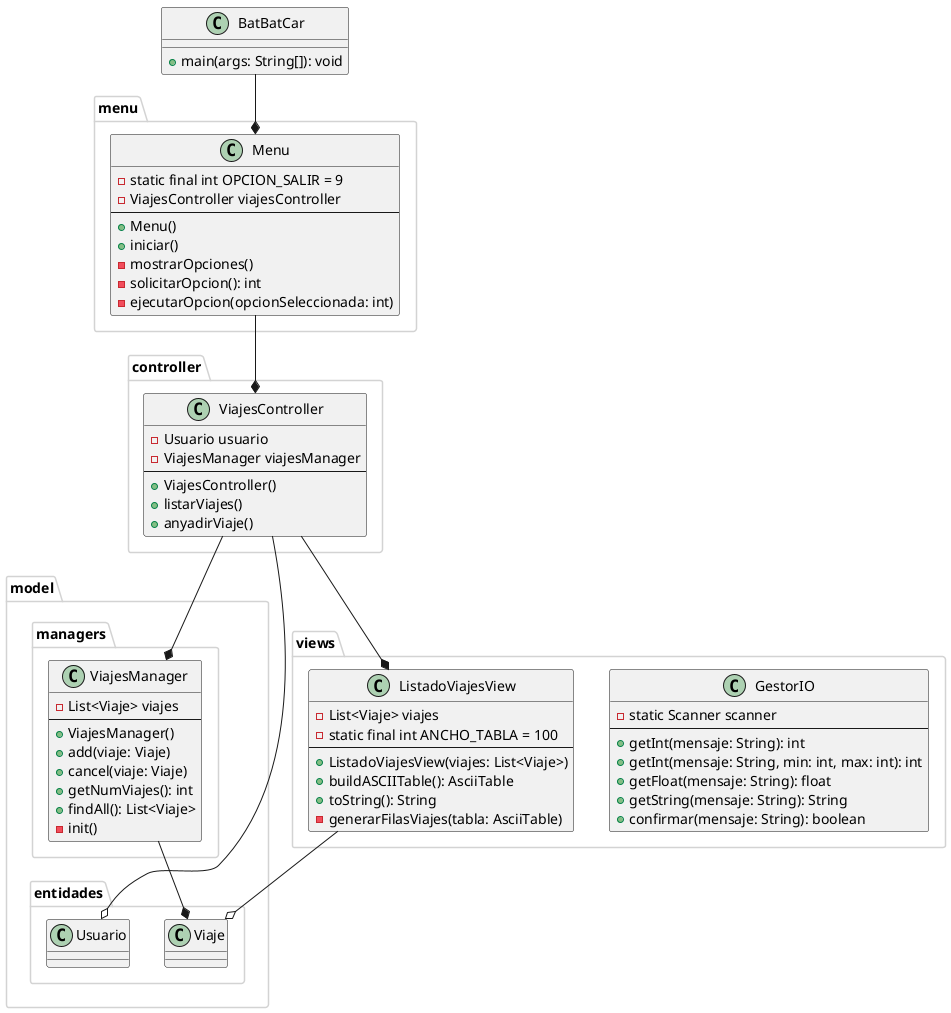 @startuml

skinparam package {
    BorderColor lightgrey
}

package controller {
    class ViajesController {
        - Usuario usuario
        - ViajesManager viajesManager
        --
        + ViajesController()
        + listarViajes()
        + anyadirViaje()
    }
}

package model.managers {
    class ViajesManager {
        - List<Viaje> viajes
        --
        + ViajesManager()
        + add(viaje: Viaje)
        + cancel(viaje: Viaje)
        + getNumViajes(): int
        + findAll(): List<Viaje>
        - init()
    }
}

package model.entidades {
    class Viaje {
    }
}

package model.entidades {
    class Usuario {
    }
}

package views {
class GestorIO {
        - static Scanner scanner
        --
        + getInt(mensaje: String): int
        + getInt(mensaje: String, min: int, max: int): int
        + getFloat(mensaje: String): float
        + getString(mensaje: String): String
        + confirmar(mensaje: String): boolean
    }

    class ListadoViajesView {
        - List<Viaje> viajes
        - static final int ANCHO_TABLA = 100
        --
        + ListadoViajesView(viajes: List<Viaje>)
        + buildASCIITable(): AsciiTable
        + toString(): String
        - generarFilasViajes(tabla: AsciiTable)
    }
}

package menu {
    class Menu {
        - static final int OPCION_SALIR = 9
        - ViajesController viajesController
        --
        + Menu()
        + iniciar()
        - mostrarOpciones()
        - solicitarOpcion(): int
        - ejecutarOpcion(opcionSeleccionada: int)
    }
}


    class BatBatCar {
        + main(args: String[]): void
    }

BatBatCar --* Menu
ViajesController --* ViajesManager
ViajesController --* ListadoViajesView

ViajesController --o Usuario
ListadoViajesView --o Viaje
ViajesManager --* Viaje
Menu --* ViajesController

@enduml

